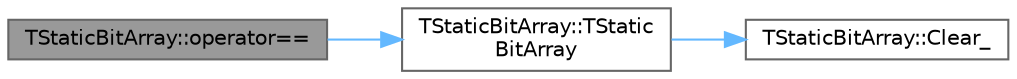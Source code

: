 digraph "TStaticBitArray::operator=="
{
 // INTERACTIVE_SVG=YES
 // LATEX_PDF_SIZE
  bgcolor="transparent";
  edge [fontname=Helvetica,fontsize=10,labelfontname=Helvetica,labelfontsize=10];
  node [fontname=Helvetica,fontsize=10,shape=box,height=0.2,width=0.4];
  rankdir="LR";
  Node1 [id="Node000001",label="TStaticBitArray::operator==",height=0.2,width=0.4,color="gray40", fillcolor="grey60", style="filled", fontcolor="black",tooltip=" "];
  Node1 -> Node2 [id="edge1_Node000001_Node000002",color="steelblue1",style="solid",tooltip=" "];
  Node2 [id="Node000002",label="TStaticBitArray::TStatic\lBitArray",height=0.2,width=0.4,color="grey40", fillcolor="white", style="filled",URL="$d2/d53/classTStaticBitArray.html#a658d88e0009d9b06d8d2262277e53d70",tooltip="Minimal initialization constructor."];
  Node2 -> Node3 [id="edge2_Node000002_Node000003",color="steelblue1",style="solid",tooltip=" "];
  Node3 [id="Node000003",label="TStaticBitArray::Clear_",height=0.2,width=0.4,color="grey40", fillcolor="white", style="filled",URL="$d2/d53/classTStaticBitArray.html#ae8535dd1991090d05ec32767b48ae1a7",tooltip="Resets the bit array to a 0 value."];
}
